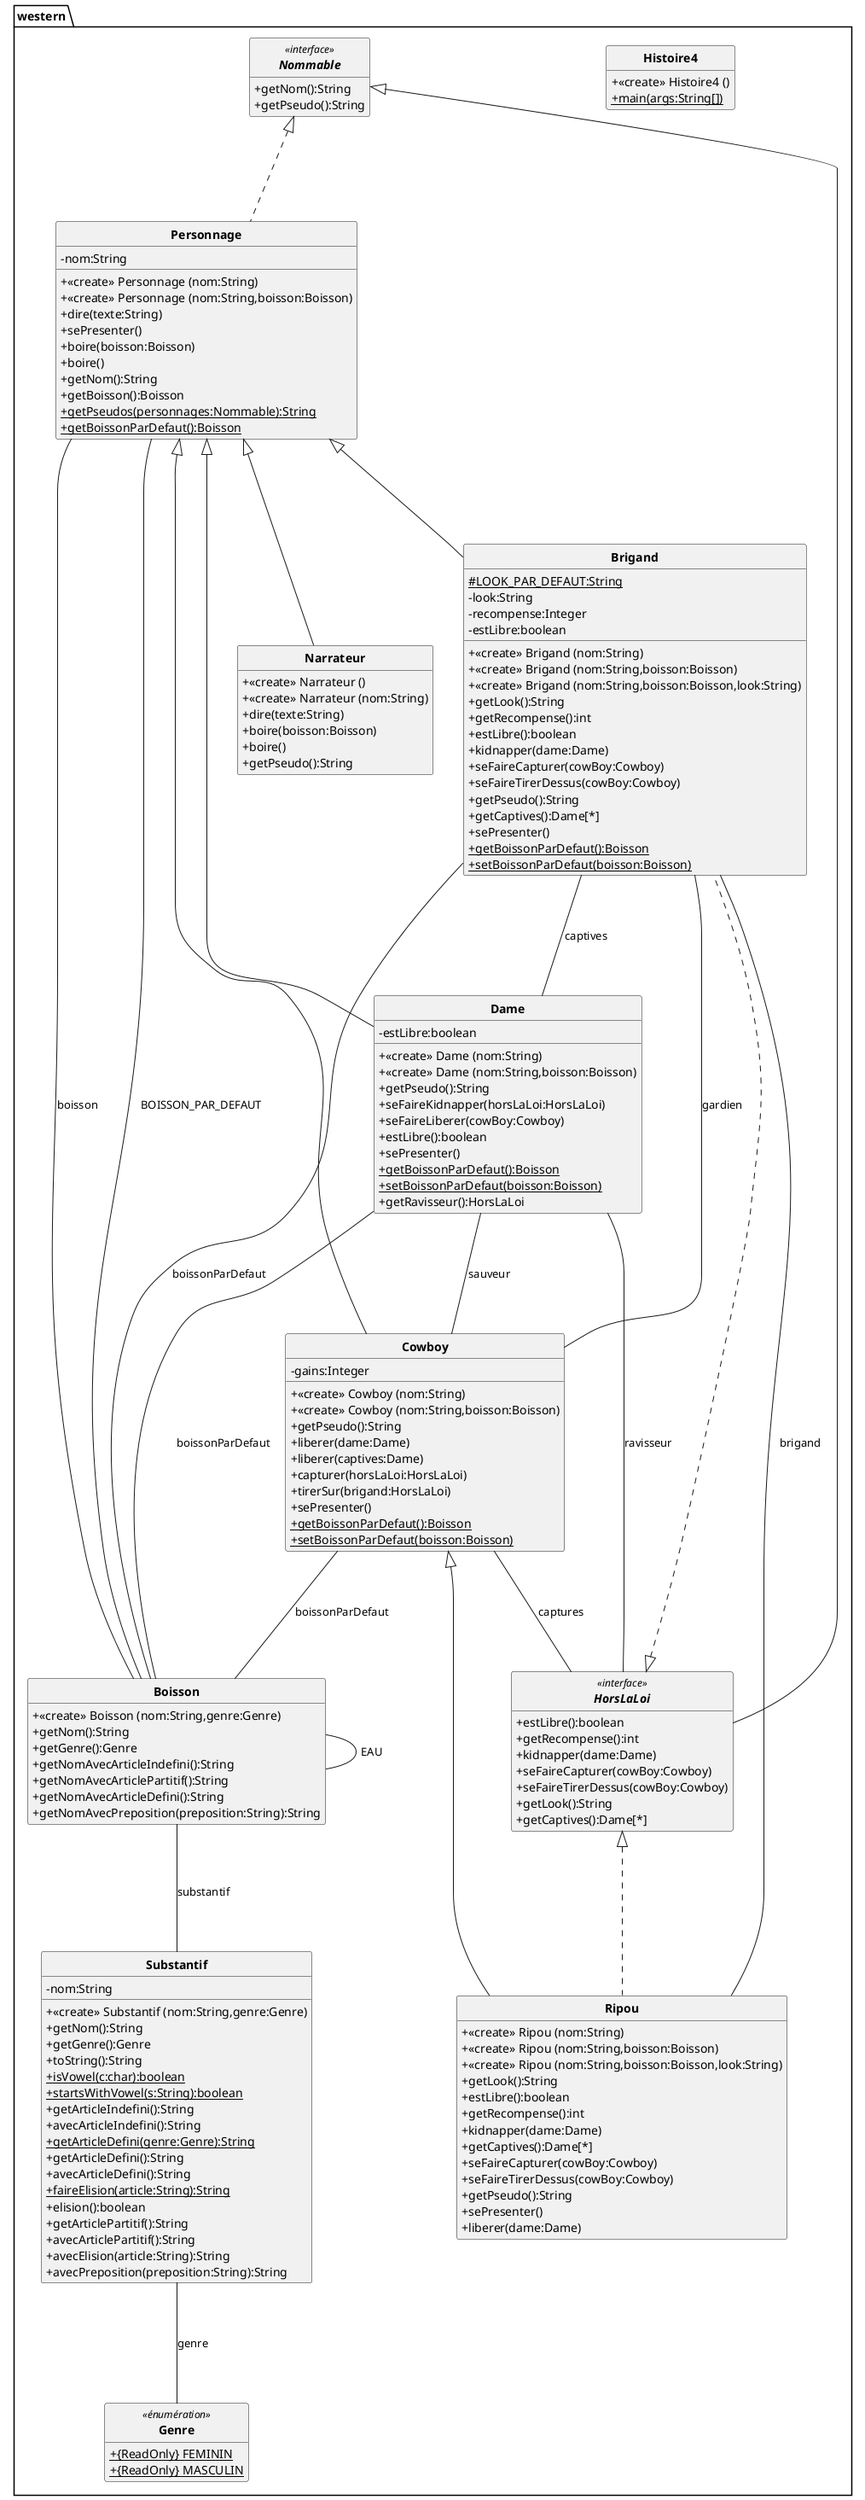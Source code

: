 @startuml
skinparam classAttributeIconSize 0
skinparam classFontStyle Bold
skinparam style strictuml
hide empty members
package western
{
CLASS Brigand
{
# {static} LOOK_PAR_DEFAUT:String
- look:String
- recompense:Integer 
- estLibre:boolean 
+  <<create>> Brigand (nom:String)
+  <<create>> Brigand (nom:String,boisson:Boisson)
+  <<create>> Brigand (nom:String,boisson:Boisson,look:String)
+ getLook():String
+ getRecompense():int
+ estLibre():boolean
+ kidnapper(dame:Dame)
+ seFaireCapturer(cowBoy:Cowboy)
+ seFaireTirerDessus(cowBoy:Cowboy)
+ getPseudo():String
+ getCaptives():Dame[*]
+ sePresenter()
+ {static} getBoissonParDefaut():Boisson
+ {static} setBoissonParDefaut(boisson:Boisson)

}
CLASS Ripou
{
+  <<create>> Ripou (nom:String)
+  <<create>> Ripou (nom:String,boisson:Boisson)
+  <<create>> Ripou (nom:String,boisson:Boisson,look:String)
+ getLook():String
+ estLibre():boolean
+ getRecompense():int
+ kidnapper(dame:Dame)
+ getCaptives():Dame[*]
+ seFaireCapturer(cowBoy:Cowboy)
+ seFaireTirerDessus(cowBoy:Cowboy)
+ getPseudo():String
+ sePresenter()
+ liberer(dame:Dame)

}
CLASS Substantif
{
- nom:String
+  <<create>> Substantif (nom:String,genre:Genre)
+ getNom():String
+ getGenre():Genre
+ toString():String
+ {static} isVowel(c:char):boolean
+ {static} startsWithVowel(s:String):boolean
+ getArticleIndefini():String
+ avecArticleIndefini():String
+ {static} getArticleDefini(genre:Genre):String
+ getArticleDefini():String
+ avecArticleDefini():String
+ {static} faireElision(article:String):String
+ elision():boolean
+ getArticlePartitif():String
+ avecArticlePartitif():String
+ avecElision(article:String):String
+ avecPreposition(preposition:String):String

}
CLASS Histoire4
{
+  <<create>> Histoire4 ()
+ {static} main(args:String[])

}
INTERFACE Nommable<<interface>>
{
+ getNom():String
+ getPseudo():String

}
CLASS Dame
{
- estLibre:boolean 
+  <<create>> Dame (nom:String)
+  <<create>> Dame (nom:String,boisson:Boisson)
+ getPseudo():String
+ seFaireKidnapper(horsLaLoi:HorsLaLoi)
+ seFaireLiberer(cowBoy:Cowboy)
+ estLibre():boolean
+ sePresenter()
+ {static} getBoissonParDefaut():Boisson
+ {static} setBoissonParDefaut(boisson:Boisson)
+ getRavisseur():HorsLaLoi

}
CLASS Personnage
{
- nom:String
+  <<create>> Personnage (nom:String)
+  <<create>> Personnage (nom:String,boisson:Boisson)
+ dire(texte:String)
+ sePresenter()
+ boire(boisson:Boisson)
+ boire()
+ getNom():String
+ getBoisson():Boisson
+ {static} getPseudos(personnages:Nommable):String
+ {static} getBoissonParDefaut():Boisson

}
CLASS Cowboy
{
- gains:Integer 
+  <<create>> Cowboy (nom:String)
+  <<create>> Cowboy (nom:String,boisson:Boisson)
+ getPseudo():String
+ liberer(dame:Dame)
+ liberer(captives:Dame)
+ capturer(horsLaLoi:HorsLaLoi)
+ tirerSur(brigand:HorsLaLoi)
+ sePresenter()
+ {static} getBoissonParDefaut():Boisson
+ {static} setBoissonParDefaut(boisson:Boisson)

}
INTERFACE HorsLaLoi<<interface>>
{
+ estLibre():boolean
+ getRecompense():int
+ kidnapper(dame:Dame)
+ seFaireCapturer(cowBoy:Cowboy)
+ seFaireTirerDessus(cowBoy:Cowboy)
+ getLook():String
+ getCaptives():Dame[*]

}
ENUM Genre<<énumération>>
{
+ {static} {ReadOnly} FEMININ
+ {static} {ReadOnly} MASCULIN

}
CLASS Boisson
{
+  <<create>> Boisson (nom:String,genre:Genre)
+ getNom():String
+ getGenre():Genre
+ getNomAvecArticleIndefini():String
+ getNomAvecArticlePartitif():String
+ getNomAvecArticleDefini():String
+ getNomAvecPreposition(preposition:String):String

}
CLASS Narrateur
{
+  <<create>> Narrateur ()
+  <<create>> Narrateur (nom:String)
+ dire(texte:String)
+ boire(boisson:Boisson)
+ boire()
+ getPseudo():String

}

HorsLaLoi <|... Brigand

HorsLaLoi <|... Ripou

Nommable <|... Personnage

Nommable <|-- HorsLaLoi

Personnage <|--- Brigand

Cowboy <|--- Ripou

Personnage <|--- Dame

Personnage <|--- Cowboy

Personnage <|--- Narrateur

Brigand --- Dame : captives

Brigand --- Cowboy : gardien

Brigand --- Boisson : boissonParDefaut

Ripou --- Brigand : brigand

Substantif --- Genre : genre

Dame --- Cowboy : sauveur

Dame --- HorsLaLoi : ravisseur

Dame --- Boisson : boissonParDefaut

Personnage --- Boisson : BOISSON_PAR_DEFAUT

Personnage --- Boisson : boisson

Cowboy --- HorsLaLoi : captures

Cowboy --- Boisson : boissonParDefaut

Boisson --- Substantif : substantif

Boisson --- Boisson : EAU
}
@enduml